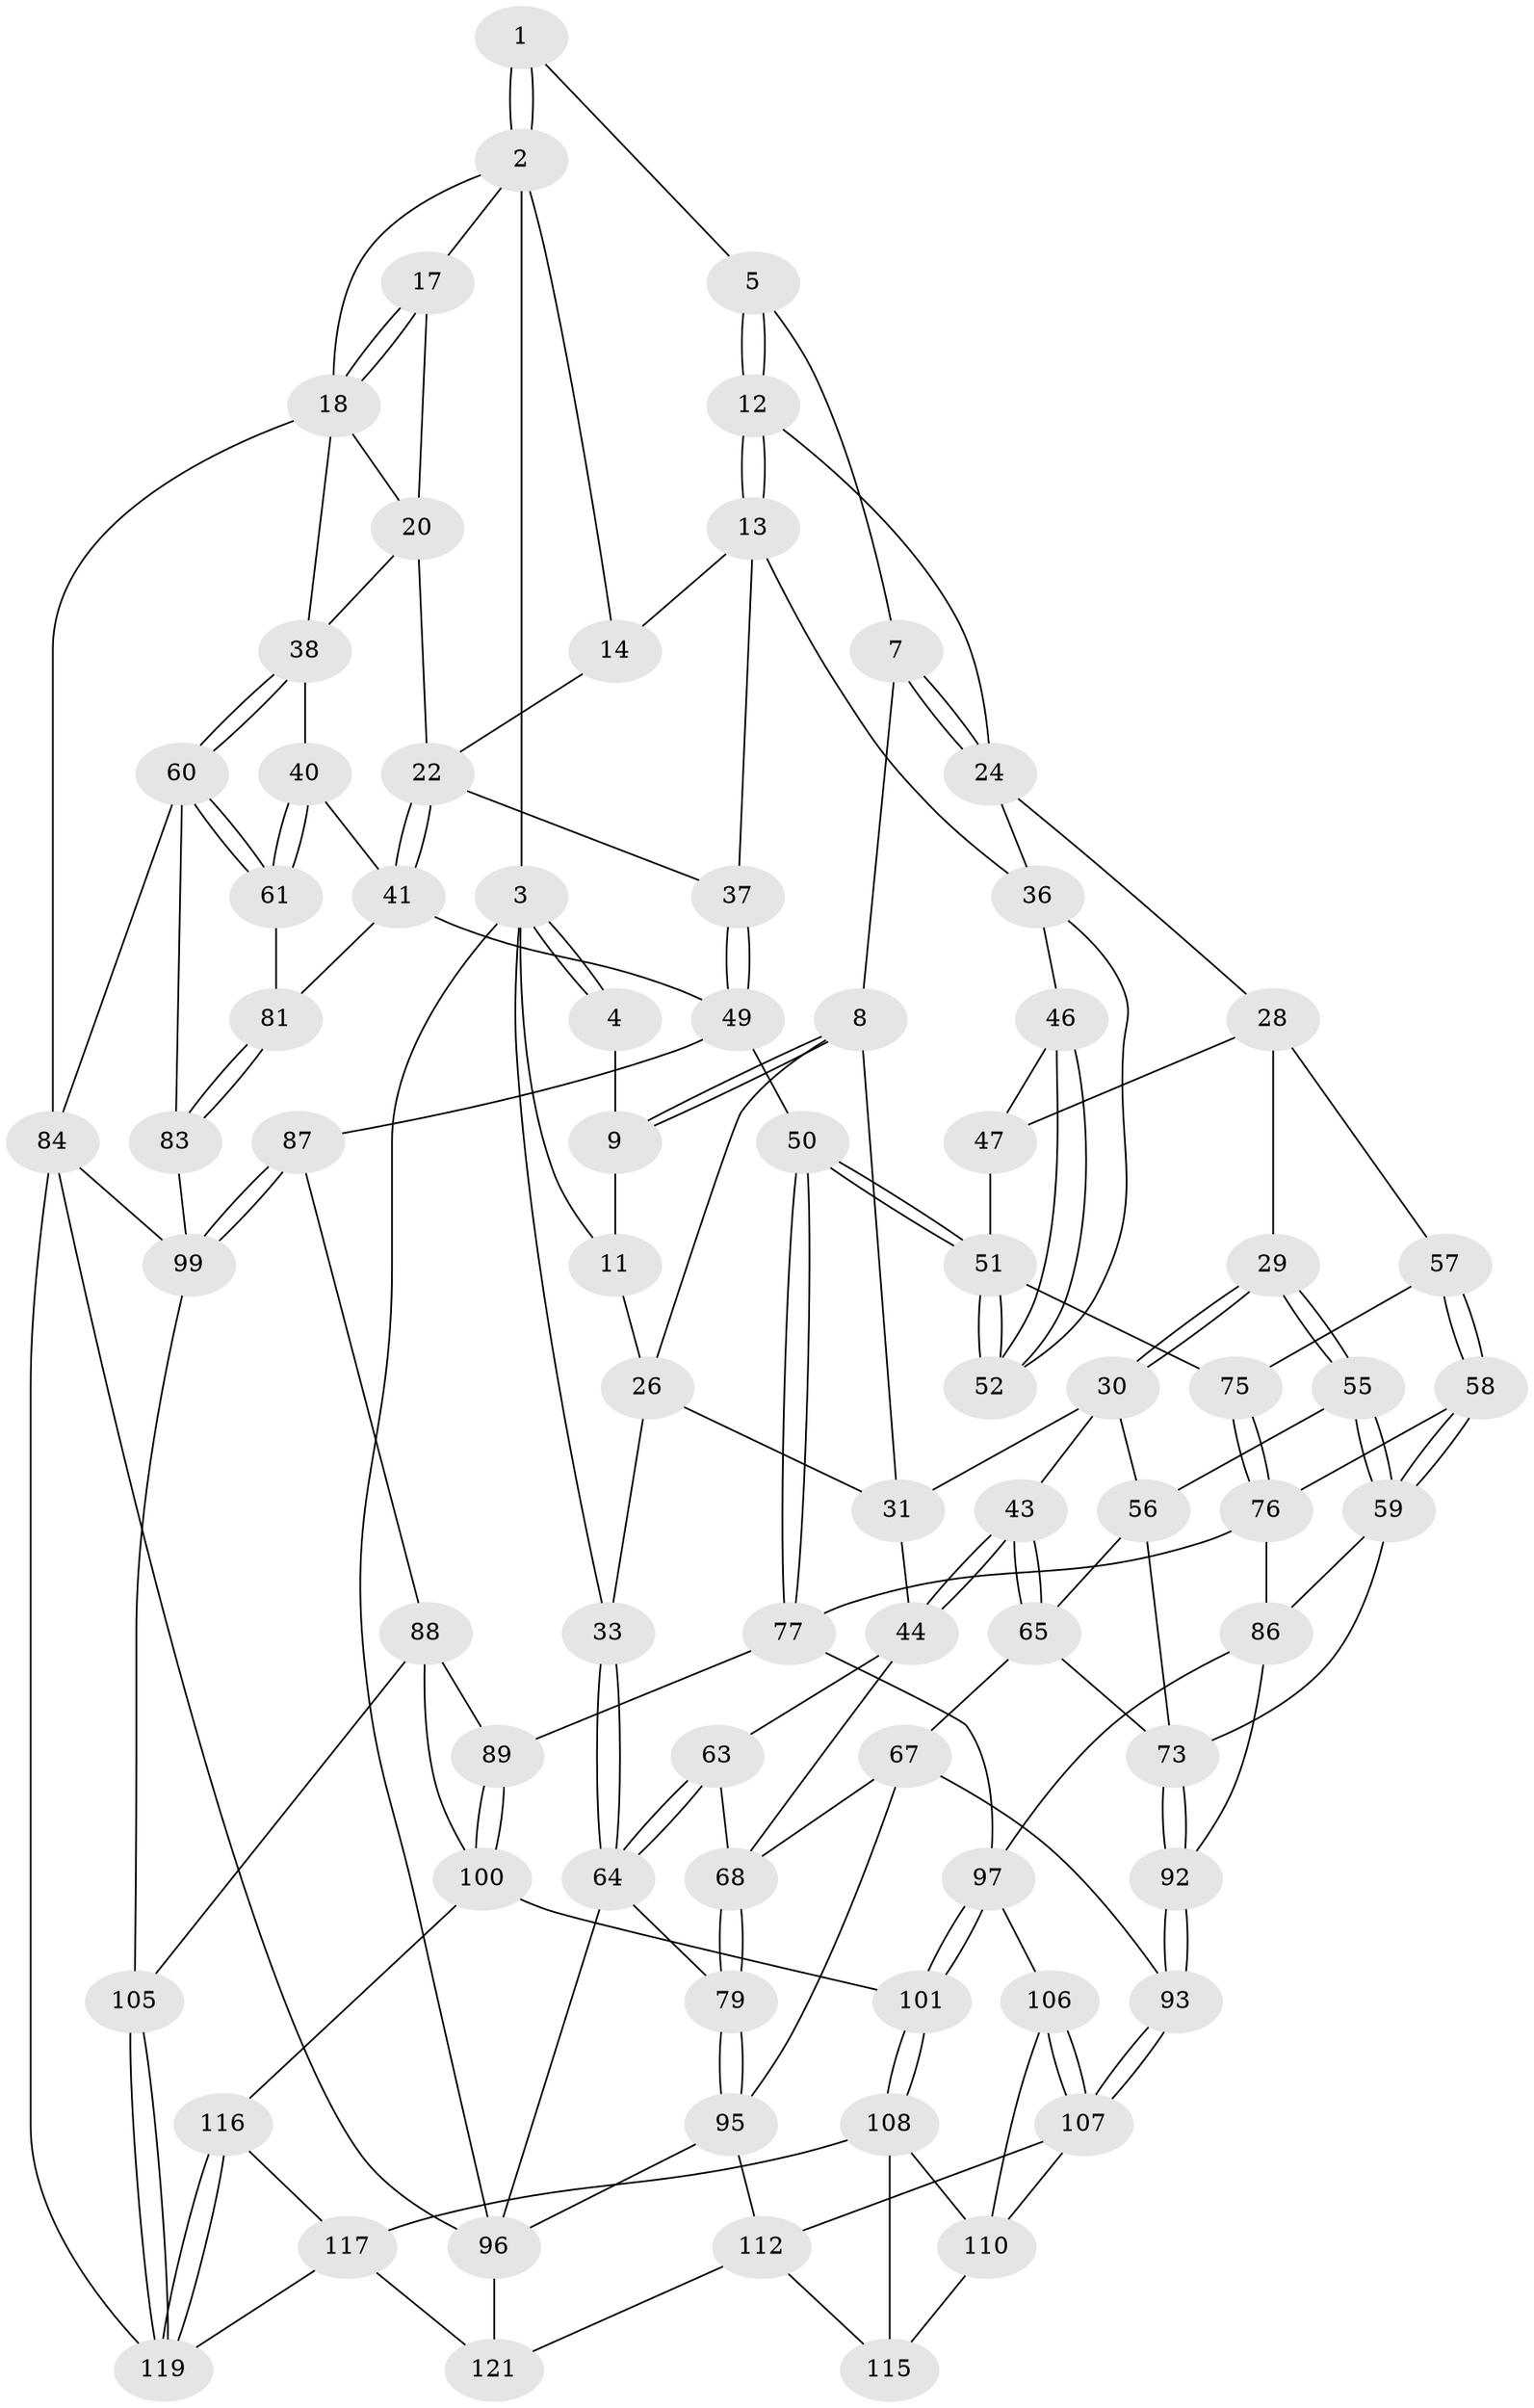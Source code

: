 // original degree distribution, {3: 0.016260162601626018, 5: 0.5365853658536586, 6: 0.21138211382113822, 4: 0.23577235772357724}
// Generated by graph-tools (version 1.1) at 2025/42/03/06/25 10:42:35]
// undirected, 79 vertices, 180 edges
graph export_dot {
graph [start="1"]
  node [color=gray90,style=filled];
  1 [pos="+0.3738886522838916+0"];
  2 [pos="+0.6094709066236917+0",super="+15"];
  3 [pos="+0+0",super="+10"];
  4 [pos="+0.26096558908709794+0"];
  5 [pos="+0.38661341007003164+0.14100066187229854",super="+6"];
  7 [pos="+0.3134181744157198+0.2129210661642512"];
  8 [pos="+0.25352177942066384+0.19149836433498862",super="+25"];
  9 [pos="+0.2309335170518899+0"];
  11 [pos="+0.030434153605420032+0.1556467195620473"];
  12 [pos="+0.5056885125269435+0.2668979423556616",super="+16"];
  13 [pos="+0.5355464685120728+0.25856655386504196",super="+35"];
  14 [pos="+0.5998306662843232+0.21335482109214937"];
  17 [pos="+0.8073349560890873+0.09640778230758186"];
  18 [pos="+1+0.009764256943821813",super="+19"];
  20 [pos="+0.8501977626105921+0.17529118657652107",super="+21"];
  22 [pos="+0.7680890916750067+0.35654867050036015",super="+23"];
  24 [pos="+0.4166656176260711+0.31841848370062203",super="+27"];
  26 [pos="+0.10709446417473642+0.23931988173064925",super="+32"];
  28 [pos="+0.3626120133709515+0.37762916559954657",super="+48"];
  29 [pos="+0.2958171136626212+0.39411938359164583"];
  30 [pos="+0.25869967322651544+0.379622223493157",super="+42"];
  31 [pos="+0.22697325545798705+0.3596362075062458",super="+34"];
  33 [pos="+0+0.4075629653386352"];
  36 [pos="+0.5013780173514627+0.45798752575699386",super="+45"];
  37 [pos="+0.5899305047594792+0.44400460862241353"];
  38 [pos="+1+0.31422865833388125",super="+39"];
  40 [pos="+0.8987439722945867+0.4811719478529384"];
  41 [pos="+0.7704865168777449+0.4975217930563599",super="+53"];
  43 [pos="+0.138189756998997+0.4923334196080197"];
  44 [pos="+0.10088417005020654+0.46106163475900114",super="+62"];
  46 [pos="+0.4459581072809964+0.5007248607240404"];
  47 [pos="+0.439296480939925+0.5037871782348358"];
  49 [pos="+0.6244466066820287+0.5503012693836045",super="+54"];
  50 [pos="+0.5701626665915142+0.5606680878856997"];
  51 [pos="+0.5647530408658615+0.557702460304124",super="+71"];
  52 [pos="+0.5573550715146605+0.5488738152007874"];
  55 [pos="+0.28207097512483337+0.4882611358326874"];
  56 [pos="+0.24309609500337634+0.5186525090934395",super="+70"];
  57 [pos="+0.4039633828737414+0.5236419428215754"];
  58 [pos="+0.37566238482679565+0.5683569965412705"];
  59 [pos="+0.35928193381818235+0.5800821517713577",super="+72"];
  60 [pos="+1+0.4613733389196443",super="+82"];
  61 [pos="+1+0.4999238614310789"];
  63 [pos="+0.004483421727818551+0.5591403185518998"];
  64 [pos="+0+0.565169822456763",super="+80"];
  65 [pos="+0.14559307400520757+0.5067081688533502",super="+66"];
  67 [pos="+0.13900747772559963+0.6305166941381992",super="+94"];
  68 [pos="+0.11606582509060791+0.6273045701757016",super="+69"];
  73 [pos="+0.2881003838684197+0.6311752223555482",super="+74"];
  75 [pos="+0.47552562183767016+0.5672983966047525"];
  76 [pos="+0.4544462841683703+0.5940489769984989",super="+78"];
  77 [pos="+0.5028025475977668+0.6639932250437431",super="+90"];
  79 [pos="+0+0.7770371054427172"];
  81 [pos="+0.9234017882929197+0.5757594184556667"];
  83 [pos="+0.9801530056388434+0.7645098636354039"];
  84 [pos="+1+1",super="+85"];
  86 [pos="+0.36324797686856847+0.6115392098219655",super="+91"];
  87 [pos="+0.7459181287218687+0.6499455695046994"];
  88 [pos="+0.6973767390591609+0.7032469557405425",super="+102"];
  89 [pos="+0.5742783465953483+0.7296890691447326"];
  92 [pos="+0.27962759763521977+0.7218233871106372"];
  93 [pos="+0.2312931860220354+0.767790207171496"];
  95 [pos="+0+0.8265473421168907",super="+113"];
  96 [pos="+0+1",super="+120"];
  97 [pos="+0.46398482381107825+0.742045788618694",super="+98"];
  99 [pos="+0.9114628308878907+0.7828158446692732",super="+104"];
  100 [pos="+0.5795255035688315+0.8343212466354505",super="+103"];
  101 [pos="+0.5256320054200038+0.8616277203183854"];
  105 [pos="+0.8032716973644299+1"];
  106 [pos="+0.40397695016210955+0.7989637769684335"];
  107 [pos="+0.24014182518816943+0.8360833846926671",super="+111"];
  108 [pos="+0.5074313192330302+0.9147203155042057",super="+109"];
  110 [pos="+0.40494411035167077+0.8354543977584091",super="+114"];
  112 [pos="+0.213842105544295+0.8893590998390158",super="+118"];
  115 [pos="+0.4105506757167344+0.9300326925829276"];
  116 [pos="+0.5779117240562797+0.9180595417220907"];
  117 [pos="+0.513615709845467+0.9205299064600867",super="+122"];
  119 [pos="+0.8068825054306963+1",super="+123"];
  121 [pos="+0.2825332882930048+1"];
  1 -- 2;
  1 -- 2;
  1 -- 5;
  2 -- 3;
  2 -- 17;
  2 -- 14;
  2 -- 18;
  3 -- 4;
  3 -- 4;
  3 -- 96;
  3 -- 11;
  3 -- 33;
  4 -- 9;
  5 -- 12 [weight=2];
  5 -- 12;
  5 -- 7;
  7 -- 8;
  7 -- 24;
  7 -- 24;
  8 -- 9;
  8 -- 9;
  8 -- 26;
  8 -- 31;
  9 -- 11;
  11 -- 26;
  12 -- 13;
  12 -- 13;
  12 -- 24;
  13 -- 14;
  13 -- 37;
  13 -- 36;
  14 -- 22;
  17 -- 18;
  17 -- 18;
  17 -- 20;
  18 -- 20;
  18 -- 84;
  18 -- 38;
  20 -- 38;
  20 -- 22;
  22 -- 41;
  22 -- 41;
  22 -- 37;
  24 -- 28;
  24 -- 36;
  26 -- 33;
  26 -- 31;
  28 -- 29;
  28 -- 57;
  28 -- 47;
  29 -- 30;
  29 -- 30;
  29 -- 55;
  29 -- 55;
  30 -- 31;
  30 -- 56;
  30 -- 43;
  31 -- 44;
  33 -- 64;
  33 -- 64;
  36 -- 46;
  36 -- 52;
  37 -- 49;
  37 -- 49;
  38 -- 60;
  38 -- 60;
  38 -- 40;
  40 -- 41;
  40 -- 61;
  40 -- 61;
  41 -- 81;
  41 -- 49;
  43 -- 44;
  43 -- 44;
  43 -- 65;
  43 -- 65;
  44 -- 63;
  44 -- 68;
  46 -- 47;
  46 -- 52;
  46 -- 52;
  47 -- 51;
  49 -- 50;
  49 -- 87;
  50 -- 51;
  50 -- 51;
  50 -- 77;
  50 -- 77;
  51 -- 52;
  51 -- 52;
  51 -- 75;
  55 -- 56;
  55 -- 59;
  55 -- 59;
  56 -- 65;
  56 -- 73;
  57 -- 58;
  57 -- 58;
  57 -- 75;
  58 -- 59;
  58 -- 59;
  58 -- 76;
  59 -- 73;
  59 -- 86;
  60 -- 61;
  60 -- 61;
  60 -- 83;
  60 -- 84;
  61 -- 81;
  63 -- 64;
  63 -- 64;
  63 -- 68;
  64 -- 96;
  64 -- 79;
  65 -- 67;
  65 -- 73;
  67 -- 68;
  67 -- 93;
  67 -- 95;
  68 -- 79;
  68 -- 79;
  73 -- 92;
  73 -- 92;
  75 -- 76;
  75 -- 76;
  76 -- 77;
  76 -- 86;
  77 -- 89;
  77 -- 97;
  79 -- 95;
  79 -- 95;
  81 -- 83;
  81 -- 83;
  83 -- 99;
  84 -- 96;
  84 -- 119;
  84 -- 99;
  86 -- 92;
  86 -- 97;
  87 -- 88;
  87 -- 99;
  87 -- 99;
  88 -- 89;
  88 -- 105;
  88 -- 100;
  89 -- 100;
  89 -- 100;
  92 -- 93;
  92 -- 93;
  93 -- 107;
  93 -- 107;
  95 -- 112;
  95 -- 96;
  96 -- 121;
  97 -- 101;
  97 -- 101;
  97 -- 106;
  99 -- 105;
  100 -- 101;
  100 -- 116;
  101 -- 108;
  101 -- 108;
  105 -- 119;
  105 -- 119;
  106 -- 107;
  106 -- 107;
  106 -- 110;
  107 -- 112;
  107 -- 110;
  108 -- 117;
  108 -- 115;
  108 -- 110;
  110 -- 115;
  112 -- 121;
  112 -- 115;
  116 -- 117;
  116 -- 119;
  116 -- 119;
  117 -- 121;
  117 -- 119;
}
